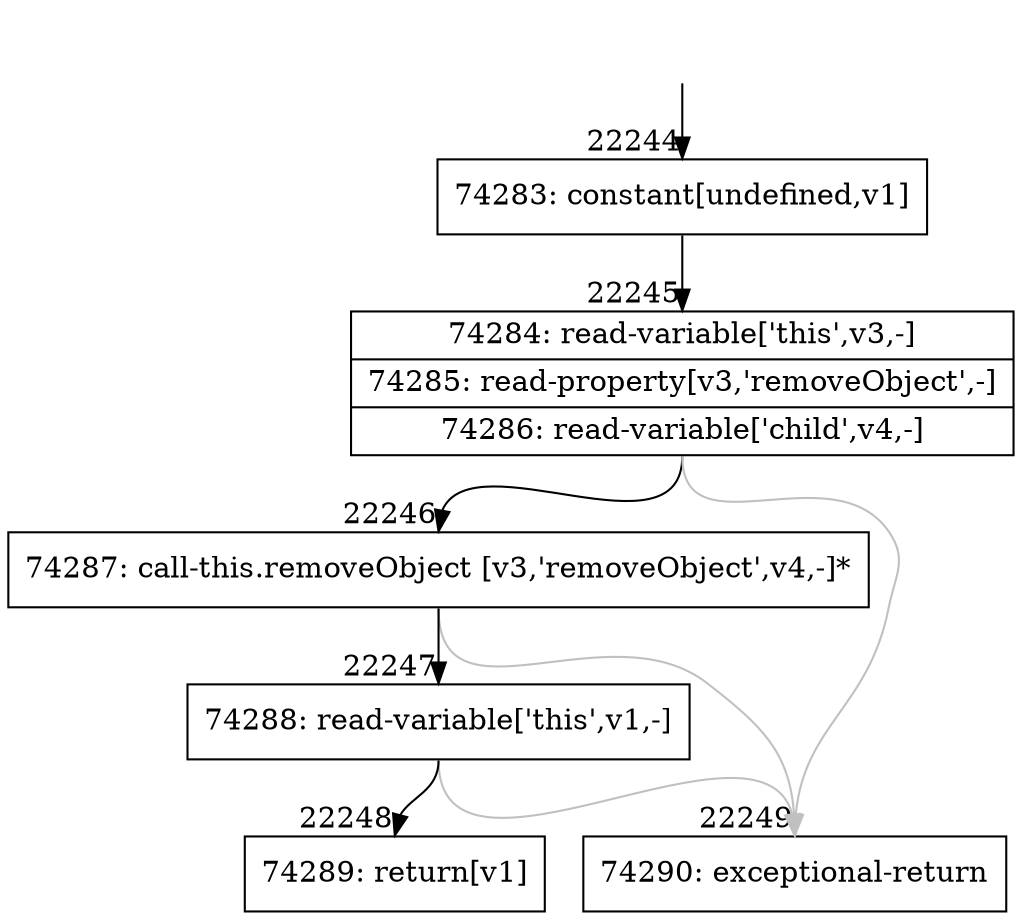 digraph {
rankdir="TD"
BB_entry1938[shape=none,label=""];
BB_entry1938 -> BB22244 [tailport=s, headport=n, headlabel="    22244"]
BB22244 [shape=record label="{74283: constant[undefined,v1]}" ] 
BB22244 -> BB22245 [tailport=s, headport=n, headlabel="      22245"]
BB22245 [shape=record label="{74284: read-variable['this',v3,-]|74285: read-property[v3,'removeObject',-]|74286: read-variable['child',v4,-]}" ] 
BB22245 -> BB22246 [tailport=s, headport=n, headlabel="      22246"]
BB22245 -> BB22249 [tailport=s, headport=n, color=gray, headlabel="      22249"]
BB22246 [shape=record label="{74287: call-this.removeObject [v3,'removeObject',v4,-]*}" ] 
BB22246 -> BB22247 [tailport=s, headport=n, headlabel="      22247"]
BB22246 -> BB22249 [tailport=s, headport=n, color=gray]
BB22247 [shape=record label="{74288: read-variable['this',v1,-]}" ] 
BB22247 -> BB22248 [tailport=s, headport=n, headlabel="      22248"]
BB22247 -> BB22249 [tailport=s, headport=n, color=gray]
BB22248 [shape=record label="{74289: return[v1]}" ] 
BB22249 [shape=record label="{74290: exceptional-return}" ] 
//#$~ 41928
}
